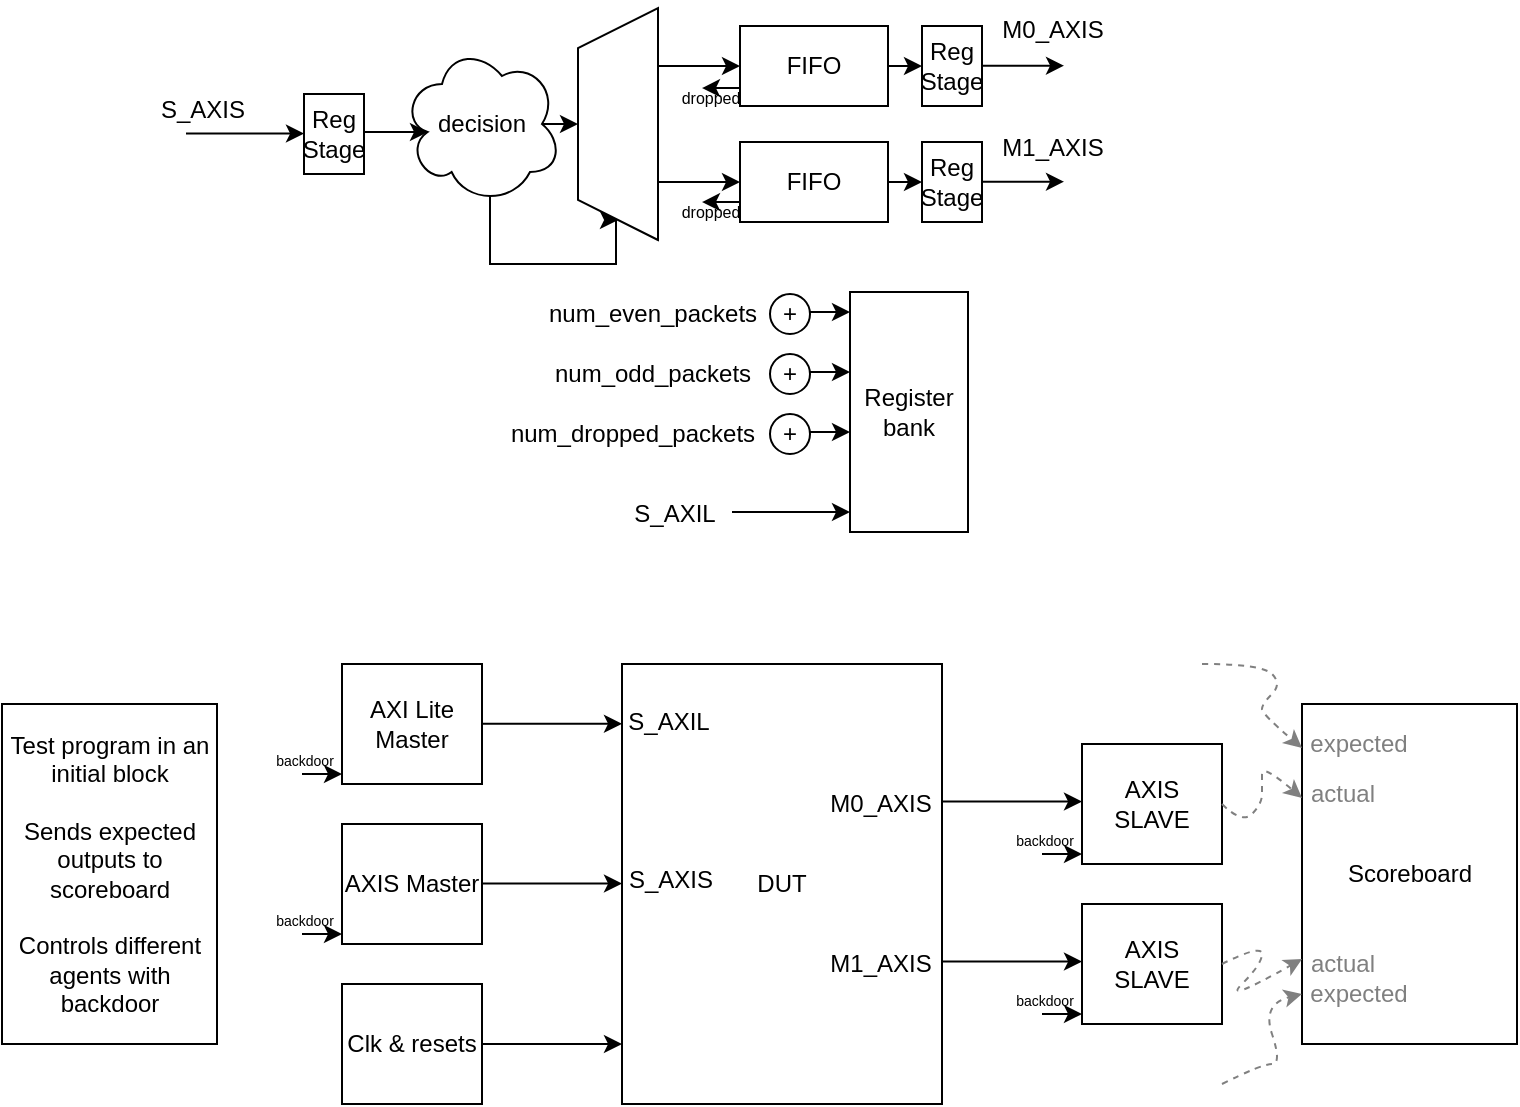 <mxfile version="28.2.5">
  <diagram name="Page-1" id="v2FYe-6HmkTZMSFRFF7n">
    <mxGraphModel dx="2066" dy="1145" grid="1" gridSize="10" guides="1" tooltips="1" connect="1" arrows="1" fold="1" page="1" pageScale="1" pageWidth="827" pageHeight="1169" math="0" shadow="0">
      <root>
        <mxCell id="0" />
        <mxCell id="1" parent="0" />
        <mxCell id="z2F2wyTJdAXGsAa179Ax-14" style="edgeStyle=orthogonalEdgeStyle;rounded=0;orthogonalLoop=1;jettySize=auto;html=1;exitX=1;exitY=0.5;exitDx=0;exitDy=0;entryX=0;entryY=0.5;entryDx=0;entryDy=0;" edge="1" parent="1" source="z2F2wyTJdAXGsAa179Ax-1" target="z2F2wyTJdAXGsAa179Ax-8">
          <mxGeometry relative="1" as="geometry" />
        </mxCell>
        <mxCell id="z2F2wyTJdAXGsAa179Ax-1" value="FIFO" style="rounded=0;whiteSpace=wrap;html=1;" vertex="1" parent="1">
          <mxGeometry x="399" y="301" width="74" height="40" as="geometry" />
        </mxCell>
        <mxCell id="z2F2wyTJdAXGsAa179Ax-4" style="edgeStyle=orthogonalEdgeStyle;rounded=0;orthogonalLoop=1;jettySize=auto;html=1;exitX=0.875;exitY=0.5;exitDx=0;exitDy=0;exitPerimeter=0;entryX=0.5;entryY=0;entryDx=0;entryDy=0;" edge="1" parent="1" source="z2F2wyTJdAXGsAa179Ax-2" target="z2F2wyTJdAXGsAa179Ax-3">
          <mxGeometry relative="1" as="geometry" />
        </mxCell>
        <mxCell id="z2F2wyTJdAXGsAa179Ax-13" style="edgeStyle=orthogonalEdgeStyle;rounded=0;orthogonalLoop=1;jettySize=auto;html=1;exitX=0.55;exitY=0.95;exitDx=0;exitDy=0;exitPerimeter=0;entryX=0;entryY=0.5;entryDx=0;entryDy=0;" edge="1" parent="1" source="z2F2wyTJdAXGsAa179Ax-2" target="z2F2wyTJdAXGsAa179Ax-3">
          <mxGeometry relative="1" as="geometry">
            <Array as="points">
              <mxPoint x="274" y="420" />
              <mxPoint x="337" y="420" />
              <mxPoint x="337" y="398" />
            </Array>
          </mxGeometry>
        </mxCell>
        <mxCell id="z2F2wyTJdAXGsAa179Ax-2" value="decision" style="ellipse;shape=cloud;whiteSpace=wrap;html=1;" vertex="1" parent="1">
          <mxGeometry x="230" y="310" width="80" height="80" as="geometry" />
        </mxCell>
        <mxCell id="z2F2wyTJdAXGsAa179Ax-6" style="edgeStyle=orthogonalEdgeStyle;rounded=0;orthogonalLoop=1;jettySize=auto;html=1;exitX=0.75;exitY=1;exitDx=0;exitDy=0;entryX=0;entryY=0.5;entryDx=0;entryDy=0;" edge="1" parent="1" source="z2F2wyTJdAXGsAa179Ax-3" target="z2F2wyTJdAXGsAa179Ax-1">
          <mxGeometry relative="1" as="geometry" />
        </mxCell>
        <mxCell id="z2F2wyTJdAXGsAa179Ax-7" style="edgeStyle=orthogonalEdgeStyle;rounded=0;orthogonalLoop=1;jettySize=auto;html=1;exitX=0.25;exitY=1;exitDx=0;exitDy=0;entryX=0;entryY=0.5;entryDx=0;entryDy=0;" edge="1" parent="1" source="z2F2wyTJdAXGsAa179Ax-3" target="z2F2wyTJdAXGsAa179Ax-5">
          <mxGeometry relative="1" as="geometry" />
        </mxCell>
        <mxCell id="z2F2wyTJdAXGsAa179Ax-3" value="" style="shape=trapezoid;perimeter=trapezoidPerimeter;whiteSpace=wrap;html=1;fixedSize=1;rotation=-90;" vertex="1" parent="1">
          <mxGeometry x="280" y="330" width="116" height="40" as="geometry" />
        </mxCell>
        <mxCell id="z2F2wyTJdAXGsAa179Ax-15" style="edgeStyle=orthogonalEdgeStyle;rounded=0;orthogonalLoop=1;jettySize=auto;html=1;exitX=1;exitY=0.5;exitDx=0;exitDy=0;entryX=0;entryY=0.5;entryDx=0;entryDy=0;" edge="1" parent="1" source="z2F2wyTJdAXGsAa179Ax-5" target="z2F2wyTJdAXGsAa179Ax-9">
          <mxGeometry relative="1" as="geometry" />
        </mxCell>
        <mxCell id="z2F2wyTJdAXGsAa179Ax-31" style="edgeStyle=orthogonalEdgeStyle;rounded=0;orthogonalLoop=1;jettySize=auto;html=1;exitX=0;exitY=0.75;exitDx=0;exitDy=0;" edge="1" parent="1" source="z2F2wyTJdAXGsAa179Ax-5">
          <mxGeometry relative="1" as="geometry">
            <mxPoint x="380" y="389.038" as="targetPoint" />
          </mxGeometry>
        </mxCell>
        <mxCell id="z2F2wyTJdAXGsAa179Ax-5" value="FIFO" style="rounded=0;whiteSpace=wrap;html=1;" vertex="1" parent="1">
          <mxGeometry x="399" y="359" width="74" height="40" as="geometry" />
        </mxCell>
        <mxCell id="z2F2wyTJdAXGsAa179Ax-8" value="Reg&lt;br&gt;Stage" style="rounded=0;whiteSpace=wrap;html=1;" vertex="1" parent="1">
          <mxGeometry x="490" y="301" width="30" height="40" as="geometry" />
        </mxCell>
        <mxCell id="z2F2wyTJdAXGsAa179Ax-9" value="Reg&lt;br&gt;Stage" style="rounded=0;whiteSpace=wrap;html=1;" vertex="1" parent="1">
          <mxGeometry x="490" y="359" width="30" height="40" as="geometry" />
        </mxCell>
        <mxCell id="z2F2wyTJdAXGsAa179Ax-11" style="edgeStyle=orthogonalEdgeStyle;rounded=0;orthogonalLoop=1;jettySize=auto;html=1;" edge="1" parent="1">
          <mxGeometry relative="1" as="geometry">
            <mxPoint x="193" y="354" as="sourcePoint" />
            <mxPoint x="243" y="354" as="targetPoint" />
            <Array as="points">
              <mxPoint x="193" y="354" />
            </Array>
          </mxGeometry>
        </mxCell>
        <mxCell id="z2F2wyTJdAXGsAa179Ax-12" style="edgeStyle=orthogonalEdgeStyle;rounded=0;orthogonalLoop=1;jettySize=auto;html=1;exitX=1;exitY=0.5;exitDx=0;exitDy=0;entryX=0.16;entryY=0.55;entryDx=0;entryDy=0;entryPerimeter=0;" edge="1" parent="1">
          <mxGeometry relative="1" as="geometry">
            <mxPoint x="122" y="354.8" as="sourcePoint" />
            <mxPoint x="181" y="354.8" as="targetPoint" />
          </mxGeometry>
        </mxCell>
        <mxCell id="z2F2wyTJdAXGsAa179Ax-16" style="edgeStyle=orthogonalEdgeStyle;rounded=0;orthogonalLoop=1;jettySize=auto;html=1;exitX=0.75;exitY=1;exitDx=0;exitDy=0;entryX=0;entryY=0.5;entryDx=0;entryDy=0;" edge="1" parent="1">
          <mxGeometry relative="1" as="geometry">
            <mxPoint x="520" y="320.83" as="sourcePoint" />
            <mxPoint x="561" y="320.83" as="targetPoint" />
          </mxGeometry>
        </mxCell>
        <mxCell id="z2F2wyTJdAXGsAa179Ax-17" style="edgeStyle=orthogonalEdgeStyle;rounded=0;orthogonalLoop=1;jettySize=auto;html=1;exitX=0.75;exitY=1;exitDx=0;exitDy=0;entryX=0;entryY=0.5;entryDx=0;entryDy=0;" edge="1" parent="1">
          <mxGeometry relative="1" as="geometry">
            <mxPoint x="520" y="378.83" as="sourcePoint" />
            <mxPoint x="561" y="378.83" as="targetPoint" />
          </mxGeometry>
        </mxCell>
        <mxCell id="z2F2wyTJdAXGsAa179Ax-10" value="Reg&lt;br&gt;Stage" style="rounded=0;whiteSpace=wrap;html=1;" vertex="1" parent="1">
          <mxGeometry x="181" y="335" width="30" height="40" as="geometry" />
        </mxCell>
        <mxCell id="z2F2wyTJdAXGsAa179Ax-19" value="+" style="ellipse;whiteSpace=wrap;html=1;aspect=fixed;" vertex="1" parent="1">
          <mxGeometry x="414" y="435" width="20" height="20" as="geometry" />
        </mxCell>
        <mxCell id="z2F2wyTJdAXGsAa179Ax-20" value="+" style="ellipse;whiteSpace=wrap;html=1;aspect=fixed;" vertex="1" parent="1">
          <mxGeometry x="414" y="465" width="20" height="20" as="geometry" />
        </mxCell>
        <mxCell id="z2F2wyTJdAXGsAa179Ax-21" value="+" style="ellipse;whiteSpace=wrap;html=1;aspect=fixed;" vertex="1" parent="1">
          <mxGeometry x="414" y="495" width="20" height="20" as="geometry" />
        </mxCell>
        <mxCell id="z2F2wyTJdAXGsAa179Ax-22" value="Register bank" style="rounded=0;whiteSpace=wrap;html=1;" vertex="1" parent="1">
          <mxGeometry x="454" y="434" width="59" height="120" as="geometry" />
        </mxCell>
        <mxCell id="z2F2wyTJdAXGsAa179Ax-23" style="edgeStyle=orthogonalEdgeStyle;rounded=0;orthogonalLoop=1;jettySize=auto;html=1;exitX=1;exitY=0.5;exitDx=0;exitDy=0;entryX=0.16;entryY=0.55;entryDx=0;entryDy=0;entryPerimeter=0;" edge="1" parent="1">
          <mxGeometry relative="1" as="geometry">
            <mxPoint x="395" y="544" as="sourcePoint" />
            <mxPoint x="454" y="544" as="targetPoint" />
          </mxGeometry>
        </mxCell>
        <mxCell id="z2F2wyTJdAXGsAa179Ax-24" style="edgeStyle=orthogonalEdgeStyle;rounded=0;orthogonalLoop=1;jettySize=auto;html=1;entryX=0.16;entryY=0.55;entryDx=0;entryDy=0;entryPerimeter=0;" edge="1" parent="1">
          <mxGeometry relative="1" as="geometry">
            <mxPoint x="434" y="444" as="sourcePoint" />
            <mxPoint x="454" y="443.88" as="targetPoint" />
          </mxGeometry>
        </mxCell>
        <mxCell id="z2F2wyTJdAXGsAa179Ax-25" style="edgeStyle=orthogonalEdgeStyle;rounded=0;orthogonalLoop=1;jettySize=auto;html=1;entryX=0.16;entryY=0.55;entryDx=0;entryDy=0;entryPerimeter=0;" edge="1" parent="1">
          <mxGeometry relative="1" as="geometry">
            <mxPoint x="434" y="474" as="sourcePoint" />
            <mxPoint x="454" y="473.88" as="targetPoint" />
          </mxGeometry>
        </mxCell>
        <mxCell id="z2F2wyTJdAXGsAa179Ax-26" style="edgeStyle=orthogonalEdgeStyle;rounded=0;orthogonalLoop=1;jettySize=auto;html=1;entryX=0.16;entryY=0.55;entryDx=0;entryDy=0;entryPerimeter=0;" edge="1" parent="1">
          <mxGeometry relative="1" as="geometry">
            <mxPoint x="434" y="504" as="sourcePoint" />
            <mxPoint x="454" y="503.88" as="targetPoint" />
          </mxGeometry>
        </mxCell>
        <mxCell id="z2F2wyTJdAXGsAa179Ax-28" value="num_even_packets" style="text;html=1;align=center;verticalAlign=middle;resizable=0;points=[];autosize=1;strokeColor=none;fillColor=none;" vertex="1" parent="1">
          <mxGeometry x="290" y="430" width="130" height="30" as="geometry" />
        </mxCell>
        <mxCell id="z2F2wyTJdAXGsAa179Ax-29" value="num_odd_packets" style="text;html=1;align=center;verticalAlign=middle;resizable=0;points=[];autosize=1;strokeColor=none;fillColor=none;" vertex="1" parent="1">
          <mxGeometry x="295" y="460" width="120" height="30" as="geometry" />
        </mxCell>
        <mxCell id="z2F2wyTJdAXGsAa179Ax-30" value="num_dropped_packets" style="text;html=1;align=center;verticalAlign=middle;resizable=0;points=[];autosize=1;strokeColor=none;fillColor=none;" vertex="1" parent="1">
          <mxGeometry x="270" y="490" width="150" height="30" as="geometry" />
        </mxCell>
        <mxCell id="z2F2wyTJdAXGsAa179Ax-32" value="dropped" style="text;html=1;align=center;verticalAlign=middle;resizable=0;points=[];autosize=1;strokeColor=none;fillColor=none;fontSize=8;" vertex="1" parent="1">
          <mxGeometry x="359" y="384" width="50" height="20" as="geometry" />
        </mxCell>
        <mxCell id="z2F2wyTJdAXGsAa179Ax-33" style="edgeStyle=orthogonalEdgeStyle;rounded=0;orthogonalLoop=1;jettySize=auto;html=1;exitX=0;exitY=0.75;exitDx=0;exitDy=0;" edge="1" parent="1">
          <mxGeometry relative="1" as="geometry">
            <mxPoint x="380" y="332.038" as="targetPoint" />
            <mxPoint x="399" y="332" as="sourcePoint" />
          </mxGeometry>
        </mxCell>
        <mxCell id="z2F2wyTJdAXGsAa179Ax-34" value="dropped" style="text;html=1;align=center;verticalAlign=middle;resizable=0;points=[];autosize=1;strokeColor=none;fillColor=none;fontSize=8;" vertex="1" parent="1">
          <mxGeometry x="359" y="327" width="50" height="20" as="geometry" />
        </mxCell>
        <mxCell id="z2F2wyTJdAXGsAa179Ax-35" value="S_AXIS" style="text;html=1;align=center;verticalAlign=middle;resizable=0;points=[];autosize=1;strokeColor=none;fillColor=none;" vertex="1" parent="1">
          <mxGeometry x="95" y="328" width="70" height="30" as="geometry" />
        </mxCell>
        <mxCell id="z2F2wyTJdAXGsAa179Ax-36" value="M0_AXIS" style="text;html=1;align=center;verticalAlign=middle;resizable=0;points=[];autosize=1;strokeColor=none;fillColor=none;" vertex="1" parent="1">
          <mxGeometry x="520" y="288" width="70" height="30" as="geometry" />
        </mxCell>
        <mxCell id="z2F2wyTJdAXGsAa179Ax-37" value="M1_AXIS" style="text;html=1;align=center;verticalAlign=middle;resizable=0;points=[];autosize=1;strokeColor=none;fillColor=none;" vertex="1" parent="1">
          <mxGeometry x="520" y="347" width="70" height="30" as="geometry" />
        </mxCell>
        <mxCell id="z2F2wyTJdAXGsAa179Ax-38" value="S_AXIL" style="text;html=1;align=center;verticalAlign=middle;resizable=0;points=[];autosize=1;strokeColor=none;fillColor=none;" vertex="1" parent="1">
          <mxGeometry x="336" y="530" width="60" height="30" as="geometry" />
        </mxCell>
        <mxCell id="z2F2wyTJdAXGsAa179Ax-39" value="DUT" style="rounded=0;whiteSpace=wrap;html=1;" vertex="1" parent="1">
          <mxGeometry x="340" y="620" width="160" height="220" as="geometry" />
        </mxCell>
        <mxCell id="z2F2wyTJdAXGsAa179Ax-44" style="edgeStyle=orthogonalEdgeStyle;rounded=0;orthogonalLoop=1;jettySize=auto;html=1;exitX=1;exitY=0.5;exitDx=0;exitDy=0;" edge="1" parent="1">
          <mxGeometry relative="1" as="geometry">
            <mxPoint x="340" y="649.9" as="targetPoint" />
            <mxPoint x="270" y="649.9" as="sourcePoint" />
          </mxGeometry>
        </mxCell>
        <mxCell id="z2F2wyTJdAXGsAa179Ax-40" value="AXI Lite Master" style="rounded=0;whiteSpace=wrap;html=1;" vertex="1" parent="1">
          <mxGeometry x="200" y="620" width="70" height="60" as="geometry" />
        </mxCell>
        <mxCell id="z2F2wyTJdAXGsAa179Ax-41" value="AXIS Master" style="rounded=0;whiteSpace=wrap;html=1;" vertex="1" parent="1">
          <mxGeometry x="200" y="700" width="70" height="60" as="geometry" />
        </mxCell>
        <mxCell id="z2F2wyTJdAXGsAa179Ax-42" value="Clk &amp;amp; resets" style="rounded=0;whiteSpace=wrap;html=1;" vertex="1" parent="1">
          <mxGeometry x="200" y="780" width="70" height="60" as="geometry" />
        </mxCell>
        <mxCell id="z2F2wyTJdAXGsAa179Ax-43" value="Test program in an initial block&lt;br&gt;&lt;br&gt;Sends expected outputs to scoreboard&lt;br&gt;&lt;br&gt;Controls different agents with backdoor" style="rounded=0;whiteSpace=wrap;html=1;" vertex="1" parent="1">
          <mxGeometry x="30" y="640" width="107.5" height="170" as="geometry" />
        </mxCell>
        <mxCell id="z2F2wyTJdAXGsAa179Ax-45" style="edgeStyle=orthogonalEdgeStyle;rounded=0;orthogonalLoop=1;jettySize=auto;html=1;exitX=1;exitY=0.5;exitDx=0;exitDy=0;" edge="1" parent="1">
          <mxGeometry relative="1" as="geometry">
            <mxPoint x="340" y="729.8" as="targetPoint" />
            <mxPoint x="270" y="729.8" as="sourcePoint" />
          </mxGeometry>
        </mxCell>
        <mxCell id="z2F2wyTJdAXGsAa179Ax-46" style="edgeStyle=orthogonalEdgeStyle;rounded=0;orthogonalLoop=1;jettySize=auto;html=1;exitX=1;exitY=0.5;exitDx=0;exitDy=0;" edge="1" parent="1">
          <mxGeometry relative="1" as="geometry">
            <mxPoint x="340" y="810" as="targetPoint" />
            <mxPoint x="270" y="810" as="sourcePoint" />
          </mxGeometry>
        </mxCell>
        <mxCell id="z2F2wyTJdAXGsAa179Ax-47" value="S_AXIL" style="text;html=1;align=center;verticalAlign=middle;resizable=0;points=[];autosize=1;strokeColor=none;fillColor=none;" vertex="1" parent="1">
          <mxGeometry x="333" y="634" width="60" height="30" as="geometry" />
        </mxCell>
        <mxCell id="z2F2wyTJdAXGsAa179Ax-48" value="S_AXIS" style="text;html=1;align=center;verticalAlign=middle;resizable=0;points=[];autosize=1;strokeColor=none;fillColor=none;" vertex="1" parent="1">
          <mxGeometry x="329" y="713" width="70" height="30" as="geometry" />
        </mxCell>
        <mxCell id="z2F2wyTJdAXGsAa179Ax-49" value="AXIS SLAVE" style="rounded=0;whiteSpace=wrap;html=1;" vertex="1" parent="1">
          <mxGeometry x="570" y="660" width="70" height="60" as="geometry" />
        </mxCell>
        <mxCell id="z2F2wyTJdAXGsAa179Ax-50" style="edgeStyle=orthogonalEdgeStyle;rounded=0;orthogonalLoop=1;jettySize=auto;html=1;exitX=1;exitY=0.5;exitDx=0;exitDy=0;" edge="1" parent="1">
          <mxGeometry relative="1" as="geometry">
            <mxPoint x="570" y="688.8" as="targetPoint" />
            <mxPoint x="500" y="688.8" as="sourcePoint" />
          </mxGeometry>
        </mxCell>
        <mxCell id="z2F2wyTJdAXGsAa179Ax-51" value="M0_AXIS" style="text;html=1;align=center;verticalAlign=middle;resizable=0;points=[];autosize=1;strokeColor=none;fillColor=none;" vertex="1" parent="1">
          <mxGeometry x="434" y="675" width="70" height="30" as="geometry" />
        </mxCell>
        <mxCell id="z2F2wyTJdAXGsAa179Ax-52" value="AXIS SLAVE" style="rounded=0;whiteSpace=wrap;html=1;" vertex="1" parent="1">
          <mxGeometry x="570" y="740" width="70" height="60" as="geometry" />
        </mxCell>
        <mxCell id="z2F2wyTJdAXGsAa179Ax-53" style="edgeStyle=orthogonalEdgeStyle;rounded=0;orthogonalLoop=1;jettySize=auto;html=1;exitX=1;exitY=0.5;exitDx=0;exitDy=0;" edge="1" parent="1">
          <mxGeometry relative="1" as="geometry">
            <mxPoint x="570" y="768.8" as="targetPoint" />
            <mxPoint x="500" y="768.8" as="sourcePoint" />
          </mxGeometry>
        </mxCell>
        <mxCell id="z2F2wyTJdAXGsAa179Ax-54" value="M1_AXIS" style="text;html=1;align=center;verticalAlign=middle;resizable=0;points=[];autosize=1;strokeColor=none;fillColor=none;" vertex="1" parent="1">
          <mxGeometry x="434" y="755" width="70" height="30" as="geometry" />
        </mxCell>
        <mxCell id="z2F2wyTJdAXGsAa179Ax-55" value="Scoreboard" style="rounded=0;whiteSpace=wrap;html=1;" vertex="1" parent="1">
          <mxGeometry x="680" y="640" width="107.5" height="170" as="geometry" />
        </mxCell>
        <mxCell id="z2F2wyTJdAXGsAa179Ax-56" style="edgeStyle=orthogonalEdgeStyle;rounded=0;orthogonalLoop=1;jettySize=auto;html=1;" edge="1" parent="1">
          <mxGeometry relative="1" as="geometry">
            <mxPoint x="200" y="675" as="targetPoint" />
            <mxPoint x="180" y="675" as="sourcePoint" />
          </mxGeometry>
        </mxCell>
        <mxCell id="z2F2wyTJdAXGsAa179Ax-57" value="backdoor" style="text;html=1;align=center;verticalAlign=middle;resizable=0;points=[];autosize=1;strokeColor=none;fillColor=none;fontSize=7;" vertex="1" parent="1">
          <mxGeometry x="156" y="659" width="50" height="20" as="geometry" />
        </mxCell>
        <mxCell id="z2F2wyTJdAXGsAa179Ax-58" style="edgeStyle=orthogonalEdgeStyle;rounded=0;orthogonalLoop=1;jettySize=auto;html=1;" edge="1" parent="1">
          <mxGeometry relative="1" as="geometry">
            <mxPoint x="200" y="755" as="targetPoint" />
            <mxPoint x="180" y="755" as="sourcePoint" />
          </mxGeometry>
        </mxCell>
        <mxCell id="z2F2wyTJdAXGsAa179Ax-59" value="backdoor" style="text;html=1;align=center;verticalAlign=middle;resizable=0;points=[];autosize=1;strokeColor=none;fillColor=none;fontSize=7;" vertex="1" parent="1">
          <mxGeometry x="156" y="739" width="50" height="20" as="geometry" />
        </mxCell>
        <mxCell id="z2F2wyTJdAXGsAa179Ax-60" style="edgeStyle=orthogonalEdgeStyle;rounded=0;orthogonalLoop=1;jettySize=auto;html=1;" edge="1" parent="1">
          <mxGeometry relative="1" as="geometry">
            <mxPoint x="570" y="715" as="targetPoint" />
            <mxPoint x="550" y="715" as="sourcePoint" />
          </mxGeometry>
        </mxCell>
        <mxCell id="z2F2wyTJdAXGsAa179Ax-61" value="backdoor" style="text;html=1;align=center;verticalAlign=middle;resizable=0;points=[];autosize=1;strokeColor=none;fillColor=none;fontSize=7;" vertex="1" parent="1">
          <mxGeometry x="526" y="699" width="50" height="20" as="geometry" />
        </mxCell>
        <mxCell id="z2F2wyTJdAXGsAa179Ax-62" style="edgeStyle=orthogonalEdgeStyle;rounded=0;orthogonalLoop=1;jettySize=auto;html=1;" edge="1" parent="1">
          <mxGeometry relative="1" as="geometry">
            <mxPoint x="570" y="795" as="targetPoint" />
            <mxPoint x="550" y="795" as="sourcePoint" />
          </mxGeometry>
        </mxCell>
        <mxCell id="z2F2wyTJdAXGsAa179Ax-63" value="backdoor" style="text;html=1;align=center;verticalAlign=middle;resizable=0;points=[];autosize=1;strokeColor=none;fillColor=none;fontSize=7;" vertex="1" parent="1">
          <mxGeometry x="526" y="779" width="50" height="20" as="geometry" />
        </mxCell>
        <mxCell id="z2F2wyTJdAXGsAa179Ax-64" value="" style="curved=1;endArrow=classic;html=1;rounded=0;exitX=1;exitY=0.5;exitDx=0;exitDy=0;entryX=0;entryY=0.75;entryDx=0;entryDy=0;dashed=1;strokeColor=#808080;" edge="1" parent="1" source="z2F2wyTJdAXGsAa179Ax-52" target="z2F2wyTJdAXGsAa179Ax-55">
          <mxGeometry width="50" height="50" relative="1" as="geometry">
            <mxPoint x="630" y="850" as="sourcePoint" />
            <mxPoint x="680" y="800" as="targetPoint" />
            <Array as="points">
              <mxPoint x="660" y="760" />
              <mxPoint x="660" y="770" />
              <mxPoint x="640" y="790" />
            </Array>
          </mxGeometry>
        </mxCell>
        <mxCell id="z2F2wyTJdAXGsAa179Ax-65" value="" style="curved=1;endArrow=classic;html=1;rounded=0;exitX=1;exitY=0.5;exitDx=0;exitDy=0;entryX=0;entryY=0.75;entryDx=0;entryDy=0;dashed=1;strokeColor=#808080;" edge="1" parent="1">
          <mxGeometry width="50" height="50" relative="1" as="geometry">
            <mxPoint x="640" y="690" as="sourcePoint" />
            <mxPoint x="680" y="687" as="targetPoint" />
            <Array as="points">
              <mxPoint x="650" y="700" />
              <mxPoint x="660" y="690" />
              <mxPoint x="660" y="680" />
              <mxPoint x="660" y="670" />
            </Array>
          </mxGeometry>
        </mxCell>
        <mxCell id="z2F2wyTJdAXGsAa179Ax-66" value="" style="curved=1;endArrow=classic;html=1;rounded=0;entryX=0;entryY=0.75;entryDx=0;entryDy=0;dashed=1;strokeColor=#808080;" edge="1" parent="1">
          <mxGeometry width="50" height="50" relative="1" as="geometry">
            <mxPoint x="630" y="620" as="sourcePoint" />
            <mxPoint x="680" y="662" as="targetPoint" />
            <Array as="points">
              <mxPoint x="660" y="620" />
              <mxPoint x="670" y="630" />
              <mxPoint x="660" y="640" />
              <mxPoint x="660" y="645" />
            </Array>
          </mxGeometry>
        </mxCell>
        <mxCell id="z2F2wyTJdAXGsAa179Ax-67" value="" style="curved=1;endArrow=classic;html=1;rounded=0;entryX=0;entryY=0.75;entryDx=0;entryDy=0;dashed=1;strokeColor=#808080;" edge="1" parent="1">
          <mxGeometry width="50" height="50" relative="1" as="geometry">
            <mxPoint x="640" y="830" as="sourcePoint" />
            <mxPoint x="680" y="785" as="targetPoint" />
            <Array as="points">
              <mxPoint x="660" y="820" />
              <mxPoint x="670" y="820" />
              <mxPoint x="660" y="790" />
            </Array>
          </mxGeometry>
        </mxCell>
        <mxCell id="z2F2wyTJdAXGsAa179Ax-68" value="actual" style="text;html=1;align=center;verticalAlign=middle;resizable=0;points=[];autosize=1;strokeColor=none;fillColor=none;fontColor=#808080;" vertex="1" parent="1">
          <mxGeometry x="670" y="670" width="60" height="30" as="geometry" />
        </mxCell>
        <mxCell id="z2F2wyTJdAXGsAa179Ax-70" value="expected" style="text;html=1;align=center;verticalAlign=middle;resizable=0;points=[];autosize=1;strokeColor=none;fillColor=none;fontColor=#808080;" vertex="1" parent="1">
          <mxGeometry x="673" y="645" width="70" height="30" as="geometry" />
        </mxCell>
        <mxCell id="z2F2wyTJdAXGsAa179Ax-71" value="actual" style="text;html=1;align=center;verticalAlign=middle;resizable=0;points=[];autosize=1;strokeColor=none;fillColor=none;fontColor=#808080;" vertex="1" parent="1">
          <mxGeometry x="670" y="755" width="60" height="30" as="geometry" />
        </mxCell>
        <mxCell id="z2F2wyTJdAXGsAa179Ax-72" value="expected" style="text;html=1;align=center;verticalAlign=middle;resizable=0;points=[];autosize=1;strokeColor=none;fillColor=none;fontColor=#808080;" vertex="1" parent="1">
          <mxGeometry x="673" y="770" width="70" height="30" as="geometry" />
        </mxCell>
      </root>
    </mxGraphModel>
  </diagram>
</mxfile>
